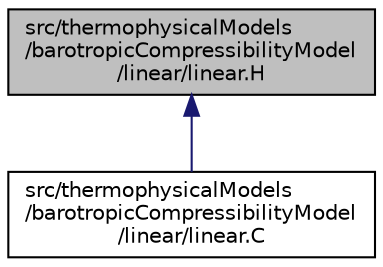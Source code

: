 digraph "src/thermophysicalModels/barotropicCompressibilityModel/linear/linear.H"
{
  bgcolor="transparent";
  edge [fontname="Helvetica",fontsize="10",labelfontname="Helvetica",labelfontsize="10"];
  node [fontname="Helvetica",fontsize="10",shape=record];
  Node1 [label="src/thermophysicalModels\l/barotropicCompressibilityModel\l/linear/linear.H",height=0.2,width=0.4,color="black", fillcolor="grey75", style="filled", fontcolor="black"];
  Node1 -> Node2 [dir="back",color="midnightblue",fontsize="10",style="solid",fontname="Helvetica"];
  Node2 [label="src/thermophysicalModels\l/barotropicCompressibilityModel\l/linear/linear.C",height=0.2,width=0.4,color="black",URL="$a06263.html"];
}
